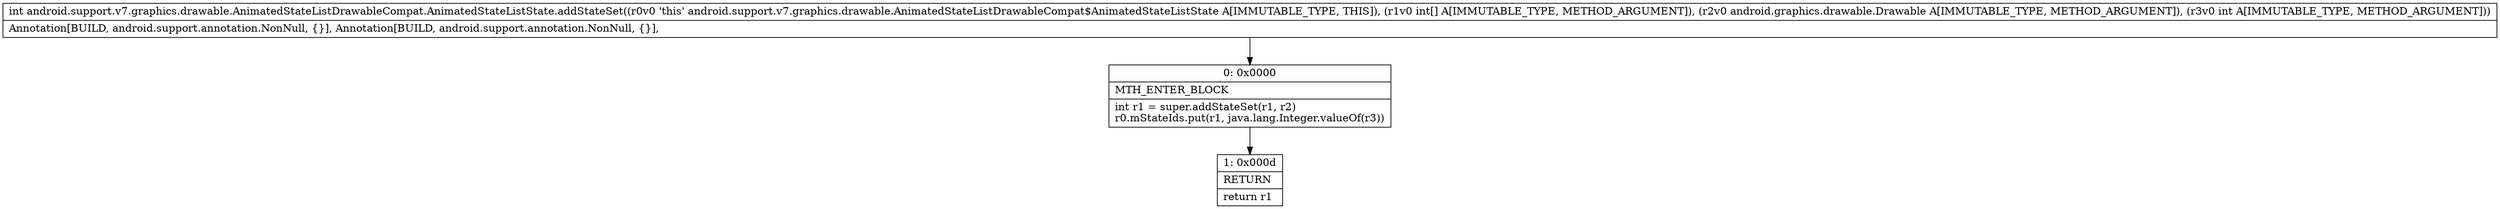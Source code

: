 digraph "CFG forandroid.support.v7.graphics.drawable.AnimatedStateListDrawableCompat.AnimatedStateListState.addStateSet([ILandroid\/graphics\/drawable\/Drawable;I)I" {
Node_0 [shape=record,label="{0\:\ 0x0000|MTH_ENTER_BLOCK\l|int r1 = super.addStateSet(r1, r2)\lr0.mStateIds.put(r1, java.lang.Integer.valueOf(r3))\l}"];
Node_1 [shape=record,label="{1\:\ 0x000d|RETURN\l|return r1\l}"];
MethodNode[shape=record,label="{int android.support.v7.graphics.drawable.AnimatedStateListDrawableCompat.AnimatedStateListState.addStateSet((r0v0 'this' android.support.v7.graphics.drawable.AnimatedStateListDrawableCompat$AnimatedStateListState A[IMMUTABLE_TYPE, THIS]), (r1v0 int[] A[IMMUTABLE_TYPE, METHOD_ARGUMENT]), (r2v0 android.graphics.drawable.Drawable A[IMMUTABLE_TYPE, METHOD_ARGUMENT]), (r3v0 int A[IMMUTABLE_TYPE, METHOD_ARGUMENT]))  | Annotation[BUILD, android.support.annotation.NonNull, \{\}], Annotation[BUILD, android.support.annotation.NonNull, \{\}], \l}"];
MethodNode -> Node_0;
Node_0 -> Node_1;
}

